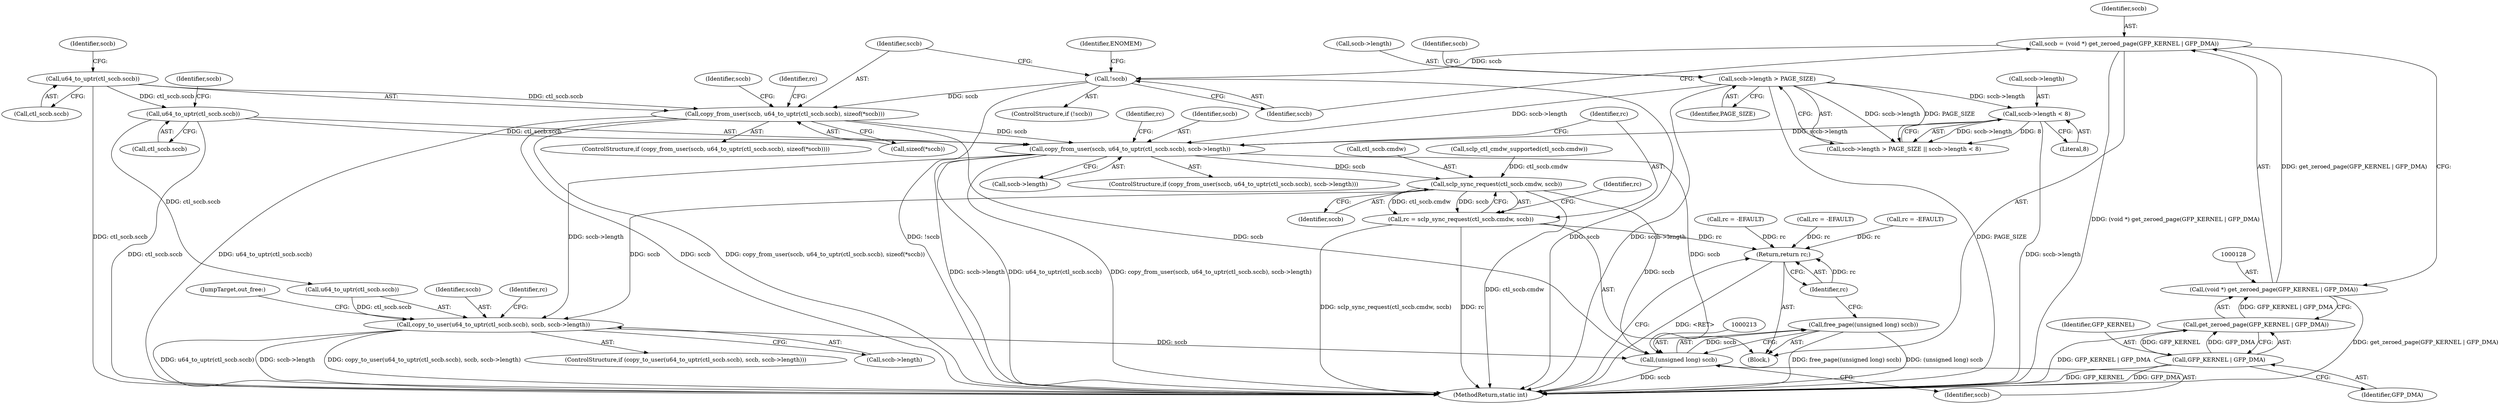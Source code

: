 digraph "1_linux_532c34b5fbf1687df63b3fcd5b2846312ac943c6@API" {
"1000171" [label="(Call,copy_from_user(sccb, u64_to_uptr(ctl_sccb.sccb), sccb->length))"];
"1000140" [label="(Call,copy_from_user(sccb, u64_to_uptr(ctl_sccb.sccb), sizeof(*sccb)))"];
"1000134" [label="(Call,!sccb)"];
"1000125" [label="(Call,sccb = (void *) get_zeroed_page(GFP_KERNEL | GFP_DMA))"];
"1000127" [label="(Call,(void *) get_zeroed_page(GFP_KERNEL | GFP_DMA))"];
"1000129" [label="(Call,get_zeroed_page(GFP_KERNEL | GFP_DMA))"];
"1000130" [label="(Call,GFP_KERNEL | GFP_DMA)"];
"1000142" [label="(Call,u64_to_uptr(ctl_sccb.sccb))"];
"1000173" [label="(Call,u64_to_uptr(ctl_sccb.sccb))"];
"1000157" [label="(Call,sccb->length > PAGE_SIZE)"];
"1000162" [label="(Call,sccb->length < 8)"];
"1000188" [label="(Call,sclp_sync_request(ctl_sccb.cmdw, sccb))"];
"1000186" [label="(Call,rc = sclp_sync_request(ctl_sccb.cmdw, sccb))"];
"1000215" [label="(Return,return rc;)"];
"1000197" [label="(Call,copy_to_user(u64_to_uptr(ctl_sccb.sccb), sccb, sccb->length))"];
"1000212" [label="(Call,(unsigned long) sccb)"];
"1000211" [label="(Call,free_page((unsigned long) sccb))"];
"1000173" [label="(Call,u64_to_uptr(ctl_sccb.sccb))"];
"1000133" [label="(ControlStructure,if (!sccb))"];
"1000143" [label="(Call,ctl_sccb.sccb)"];
"1000161" [label="(Identifier,PAGE_SIZE)"];
"1000177" [label="(Call,sccb->length)"];
"1000194" [label="(Identifier,rc)"];
"1000192" [label="(Identifier,sccb)"];
"1000156" [label="(Call,sccb->length > PAGE_SIZE || sccb->length < 8)"];
"1000150" [label="(Call,rc = -EFAULT)"];
"1000141" [label="(Identifier,sccb)"];
"1000134" [label="(Call,!sccb)"];
"1000186" [label="(Call,rc = sclp_sync_request(ctl_sccb.cmdw, sccb))"];
"1000118" [label="(Call,sclp_ctl_cmdw_supported(ctl_sccb.cmdw))"];
"1000210" [label="(JumpTarget,out_free:)"];
"1000203" [label="(Call,sccb->length)"];
"1000125" [label="(Call,sccb = (void *) get_zeroed_page(GFP_KERNEL | GFP_DMA))"];
"1000166" [label="(Literal,8)"];
"1000212" [label="(Call,(unsigned long) sccb)"];
"1000182" [label="(Identifier,rc)"];
"1000174" [label="(Call,ctl_sccb.sccb)"];
"1000164" [label="(Identifier,sccb)"];
"1000159" [label="(Identifier,sccb)"];
"1000198" [label="(Call,u64_to_uptr(ctl_sccb.sccb))"];
"1000140" [label="(Call,copy_from_user(sccb, u64_to_uptr(ctl_sccb.sccb), sizeof(*sccb)))"];
"1000142" [label="(Call,u64_to_uptr(ctl_sccb.sccb))"];
"1000211" [label="(Call,free_page((unsigned long) sccb))"];
"1000162" [label="(Call,sccb->length < 8)"];
"1000187" [label="(Identifier,rc)"];
"1000129" [label="(Call,get_zeroed_page(GFP_KERNEL | GFP_DMA))"];
"1000217" [label="(MethodReturn,static int)"];
"1000171" [label="(Call,copy_from_user(sccb, u64_to_uptr(ctl_sccb.sccb), sccb->length))"];
"1000138" [label="(Identifier,ENOMEM)"];
"1000157" [label="(Call,sccb->length > PAGE_SIZE)"];
"1000127" [label="(Call,(void *) get_zeroed_page(GFP_KERNEL | GFP_DMA))"];
"1000197" [label="(Call,copy_to_user(u64_to_uptr(ctl_sccb.sccb), sccb, sccb->length))"];
"1000126" [label="(Identifier,sccb)"];
"1000130" [label="(Call,GFP_KERNEL | GFP_DMA)"];
"1000178" [label="(Identifier,sccb)"];
"1000214" [label="(Identifier,sccb)"];
"1000189" [label="(Call,ctl_sccb.cmdw)"];
"1000170" [label="(ControlStructure,if (copy_from_user(sccb, u64_to_uptr(ctl_sccb.sccb), sccb->length)))"];
"1000135" [label="(Identifier,sccb)"];
"1000146" [label="(Call,sizeof(*sccb))"];
"1000139" [label="(ControlStructure,if (copy_from_user(sccb, u64_to_uptr(ctl_sccb.sccb), sizeof(*sccb))))"];
"1000215" [label="(Return,return rc;)"];
"1000158" [label="(Call,sccb->length)"];
"1000206" [label="(Call,rc = -EFAULT)"];
"1000196" [label="(ControlStructure,if (copy_to_user(u64_to_uptr(ctl_sccb.sccb), sccb, sccb->length)))"];
"1000148" [label="(Identifier,sccb)"];
"1000102" [label="(Block,)"];
"1000163" [label="(Call,sccb->length)"];
"1000132" [label="(Identifier,GFP_DMA)"];
"1000188" [label="(Call,sclp_sync_request(ctl_sccb.cmdw, sccb))"];
"1000172" [label="(Identifier,sccb)"];
"1000216" [label="(Identifier,rc)"];
"1000181" [label="(Call,rc = -EFAULT)"];
"1000131" [label="(Identifier,GFP_KERNEL)"];
"1000202" [label="(Identifier,sccb)"];
"1000151" [label="(Identifier,rc)"];
"1000207" [label="(Identifier,rc)"];
"1000171" -> "1000170"  [label="AST: "];
"1000171" -> "1000177"  [label="CFG: "];
"1000172" -> "1000171"  [label="AST: "];
"1000173" -> "1000171"  [label="AST: "];
"1000177" -> "1000171"  [label="AST: "];
"1000182" -> "1000171"  [label="CFG: "];
"1000187" -> "1000171"  [label="CFG: "];
"1000171" -> "1000217"  [label="DDG: u64_to_uptr(ctl_sccb.sccb)"];
"1000171" -> "1000217"  [label="DDG: copy_from_user(sccb, u64_to_uptr(ctl_sccb.sccb), sccb->length)"];
"1000171" -> "1000217"  [label="DDG: sccb->length"];
"1000140" -> "1000171"  [label="DDG: sccb"];
"1000173" -> "1000171"  [label="DDG: ctl_sccb.sccb"];
"1000157" -> "1000171"  [label="DDG: sccb->length"];
"1000162" -> "1000171"  [label="DDG: sccb->length"];
"1000171" -> "1000188"  [label="DDG: sccb"];
"1000171" -> "1000197"  [label="DDG: sccb->length"];
"1000171" -> "1000212"  [label="DDG: sccb"];
"1000140" -> "1000139"  [label="AST: "];
"1000140" -> "1000146"  [label="CFG: "];
"1000141" -> "1000140"  [label="AST: "];
"1000142" -> "1000140"  [label="AST: "];
"1000146" -> "1000140"  [label="AST: "];
"1000151" -> "1000140"  [label="CFG: "];
"1000159" -> "1000140"  [label="CFG: "];
"1000140" -> "1000217"  [label="DDG: u64_to_uptr(ctl_sccb.sccb)"];
"1000140" -> "1000217"  [label="DDG: sccb"];
"1000140" -> "1000217"  [label="DDG: copy_from_user(sccb, u64_to_uptr(ctl_sccb.sccb), sizeof(*sccb))"];
"1000134" -> "1000140"  [label="DDG: sccb"];
"1000142" -> "1000140"  [label="DDG: ctl_sccb.sccb"];
"1000140" -> "1000212"  [label="DDG: sccb"];
"1000134" -> "1000133"  [label="AST: "];
"1000134" -> "1000135"  [label="CFG: "];
"1000135" -> "1000134"  [label="AST: "];
"1000138" -> "1000134"  [label="CFG: "];
"1000141" -> "1000134"  [label="CFG: "];
"1000134" -> "1000217"  [label="DDG: !sccb"];
"1000134" -> "1000217"  [label="DDG: sccb"];
"1000125" -> "1000134"  [label="DDG: sccb"];
"1000125" -> "1000102"  [label="AST: "];
"1000125" -> "1000127"  [label="CFG: "];
"1000126" -> "1000125"  [label="AST: "];
"1000127" -> "1000125"  [label="AST: "];
"1000135" -> "1000125"  [label="CFG: "];
"1000125" -> "1000217"  [label="DDG: (void *) get_zeroed_page(GFP_KERNEL | GFP_DMA)"];
"1000127" -> "1000125"  [label="DDG: get_zeroed_page(GFP_KERNEL | GFP_DMA)"];
"1000127" -> "1000129"  [label="CFG: "];
"1000128" -> "1000127"  [label="AST: "];
"1000129" -> "1000127"  [label="AST: "];
"1000127" -> "1000217"  [label="DDG: get_zeroed_page(GFP_KERNEL | GFP_DMA)"];
"1000129" -> "1000127"  [label="DDG: GFP_KERNEL | GFP_DMA"];
"1000129" -> "1000130"  [label="CFG: "];
"1000130" -> "1000129"  [label="AST: "];
"1000129" -> "1000217"  [label="DDG: GFP_KERNEL | GFP_DMA"];
"1000130" -> "1000129"  [label="DDG: GFP_KERNEL"];
"1000130" -> "1000129"  [label="DDG: GFP_DMA"];
"1000130" -> "1000132"  [label="CFG: "];
"1000131" -> "1000130"  [label="AST: "];
"1000132" -> "1000130"  [label="AST: "];
"1000130" -> "1000217"  [label="DDG: GFP_DMA"];
"1000130" -> "1000217"  [label="DDG: GFP_KERNEL"];
"1000142" -> "1000143"  [label="CFG: "];
"1000143" -> "1000142"  [label="AST: "];
"1000148" -> "1000142"  [label="CFG: "];
"1000142" -> "1000217"  [label="DDG: ctl_sccb.sccb"];
"1000142" -> "1000173"  [label="DDG: ctl_sccb.sccb"];
"1000173" -> "1000174"  [label="CFG: "];
"1000174" -> "1000173"  [label="AST: "];
"1000178" -> "1000173"  [label="CFG: "];
"1000173" -> "1000217"  [label="DDG: ctl_sccb.sccb"];
"1000173" -> "1000198"  [label="DDG: ctl_sccb.sccb"];
"1000157" -> "1000156"  [label="AST: "];
"1000157" -> "1000161"  [label="CFG: "];
"1000158" -> "1000157"  [label="AST: "];
"1000161" -> "1000157"  [label="AST: "];
"1000164" -> "1000157"  [label="CFG: "];
"1000156" -> "1000157"  [label="CFG: "];
"1000157" -> "1000217"  [label="DDG: sccb->length"];
"1000157" -> "1000217"  [label="DDG: PAGE_SIZE"];
"1000157" -> "1000156"  [label="DDG: sccb->length"];
"1000157" -> "1000156"  [label="DDG: PAGE_SIZE"];
"1000157" -> "1000162"  [label="DDG: sccb->length"];
"1000162" -> "1000156"  [label="AST: "];
"1000162" -> "1000166"  [label="CFG: "];
"1000163" -> "1000162"  [label="AST: "];
"1000166" -> "1000162"  [label="AST: "];
"1000156" -> "1000162"  [label="CFG: "];
"1000162" -> "1000217"  [label="DDG: sccb->length"];
"1000162" -> "1000156"  [label="DDG: sccb->length"];
"1000162" -> "1000156"  [label="DDG: 8"];
"1000188" -> "1000186"  [label="AST: "];
"1000188" -> "1000192"  [label="CFG: "];
"1000189" -> "1000188"  [label="AST: "];
"1000192" -> "1000188"  [label="AST: "];
"1000186" -> "1000188"  [label="CFG: "];
"1000188" -> "1000217"  [label="DDG: ctl_sccb.cmdw"];
"1000188" -> "1000186"  [label="DDG: ctl_sccb.cmdw"];
"1000188" -> "1000186"  [label="DDG: sccb"];
"1000118" -> "1000188"  [label="DDG: ctl_sccb.cmdw"];
"1000188" -> "1000197"  [label="DDG: sccb"];
"1000188" -> "1000212"  [label="DDG: sccb"];
"1000186" -> "1000102"  [label="AST: "];
"1000187" -> "1000186"  [label="AST: "];
"1000194" -> "1000186"  [label="CFG: "];
"1000186" -> "1000217"  [label="DDG: sclp_sync_request(ctl_sccb.cmdw, sccb)"];
"1000186" -> "1000217"  [label="DDG: rc"];
"1000186" -> "1000215"  [label="DDG: rc"];
"1000215" -> "1000102"  [label="AST: "];
"1000215" -> "1000216"  [label="CFG: "];
"1000216" -> "1000215"  [label="AST: "];
"1000217" -> "1000215"  [label="CFG: "];
"1000215" -> "1000217"  [label="DDG: <RET>"];
"1000216" -> "1000215"  [label="DDG: rc"];
"1000181" -> "1000215"  [label="DDG: rc"];
"1000150" -> "1000215"  [label="DDG: rc"];
"1000206" -> "1000215"  [label="DDG: rc"];
"1000197" -> "1000196"  [label="AST: "];
"1000197" -> "1000203"  [label="CFG: "];
"1000198" -> "1000197"  [label="AST: "];
"1000202" -> "1000197"  [label="AST: "];
"1000203" -> "1000197"  [label="AST: "];
"1000207" -> "1000197"  [label="CFG: "];
"1000210" -> "1000197"  [label="CFG: "];
"1000197" -> "1000217"  [label="DDG: sccb->length"];
"1000197" -> "1000217"  [label="DDG: copy_to_user(u64_to_uptr(ctl_sccb.sccb), sccb, sccb->length)"];
"1000197" -> "1000217"  [label="DDG: u64_to_uptr(ctl_sccb.sccb)"];
"1000198" -> "1000197"  [label="DDG: ctl_sccb.sccb"];
"1000197" -> "1000212"  [label="DDG: sccb"];
"1000212" -> "1000211"  [label="AST: "];
"1000212" -> "1000214"  [label="CFG: "];
"1000213" -> "1000212"  [label="AST: "];
"1000214" -> "1000212"  [label="AST: "];
"1000211" -> "1000212"  [label="CFG: "];
"1000212" -> "1000217"  [label="DDG: sccb"];
"1000212" -> "1000211"  [label="DDG: sccb"];
"1000211" -> "1000102"  [label="AST: "];
"1000216" -> "1000211"  [label="CFG: "];
"1000211" -> "1000217"  [label="DDG: (unsigned long) sccb"];
"1000211" -> "1000217"  [label="DDG: free_page((unsigned long) sccb)"];
}
